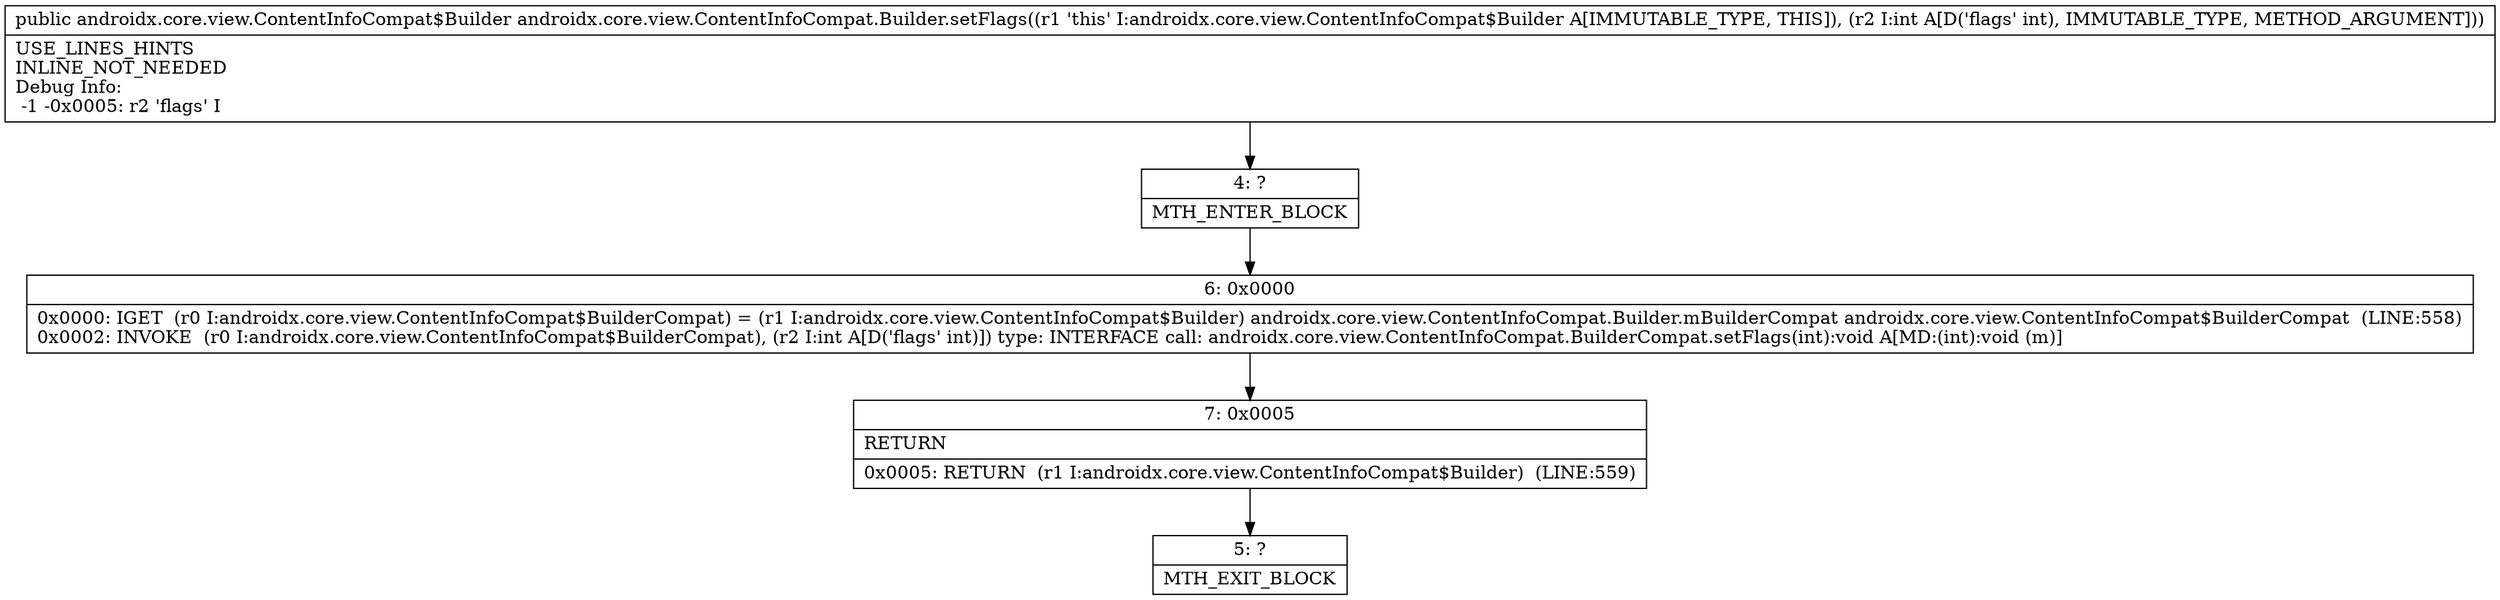 digraph "CFG forandroidx.core.view.ContentInfoCompat.Builder.setFlags(I)Landroidx\/core\/view\/ContentInfoCompat$Builder;" {
Node_4 [shape=record,label="{4\:\ ?|MTH_ENTER_BLOCK\l}"];
Node_6 [shape=record,label="{6\:\ 0x0000|0x0000: IGET  (r0 I:androidx.core.view.ContentInfoCompat$BuilderCompat) = (r1 I:androidx.core.view.ContentInfoCompat$Builder) androidx.core.view.ContentInfoCompat.Builder.mBuilderCompat androidx.core.view.ContentInfoCompat$BuilderCompat  (LINE:558)\l0x0002: INVOKE  (r0 I:androidx.core.view.ContentInfoCompat$BuilderCompat), (r2 I:int A[D('flags' int)]) type: INTERFACE call: androidx.core.view.ContentInfoCompat.BuilderCompat.setFlags(int):void A[MD:(int):void (m)]\l}"];
Node_7 [shape=record,label="{7\:\ 0x0005|RETURN\l|0x0005: RETURN  (r1 I:androidx.core.view.ContentInfoCompat$Builder)  (LINE:559)\l}"];
Node_5 [shape=record,label="{5\:\ ?|MTH_EXIT_BLOCK\l}"];
MethodNode[shape=record,label="{public androidx.core.view.ContentInfoCompat$Builder androidx.core.view.ContentInfoCompat.Builder.setFlags((r1 'this' I:androidx.core.view.ContentInfoCompat$Builder A[IMMUTABLE_TYPE, THIS]), (r2 I:int A[D('flags' int), IMMUTABLE_TYPE, METHOD_ARGUMENT]))  | USE_LINES_HINTS\lINLINE_NOT_NEEDED\lDebug Info:\l  \-1 \-0x0005: r2 'flags' I\l}"];
MethodNode -> Node_4;Node_4 -> Node_6;
Node_6 -> Node_7;
Node_7 -> Node_5;
}

